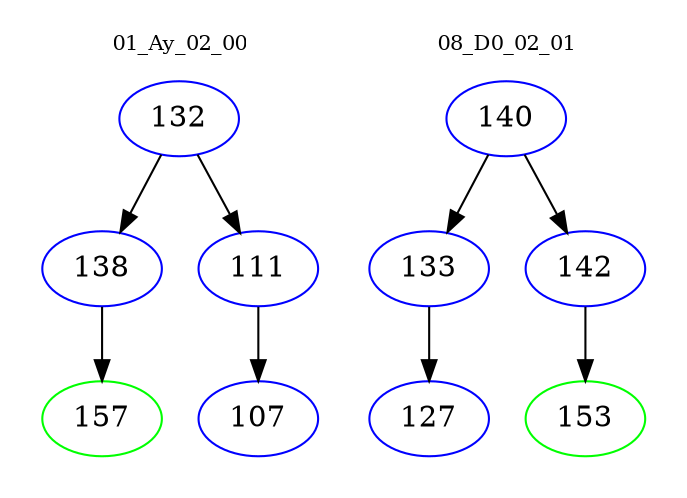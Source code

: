 digraph{
subgraph cluster_0 {
color = white
label = "01_Ay_02_00";
fontsize=10;
T0_132 [label="132", color="blue"]
T0_132 -> T0_138 [color="black"]
T0_138 [label="138", color="blue"]
T0_138 -> T0_157 [color="black"]
T0_157 [label="157", color="green"]
T0_132 -> T0_111 [color="black"]
T0_111 [label="111", color="blue"]
T0_111 -> T0_107 [color="black"]
T0_107 [label="107", color="blue"]
}
subgraph cluster_1 {
color = white
label = "08_D0_02_01";
fontsize=10;
T1_140 [label="140", color="blue"]
T1_140 -> T1_133 [color="black"]
T1_133 [label="133", color="blue"]
T1_133 -> T1_127 [color="black"]
T1_127 [label="127", color="blue"]
T1_140 -> T1_142 [color="black"]
T1_142 [label="142", color="blue"]
T1_142 -> T1_153 [color="black"]
T1_153 [label="153", color="green"]
}
}
